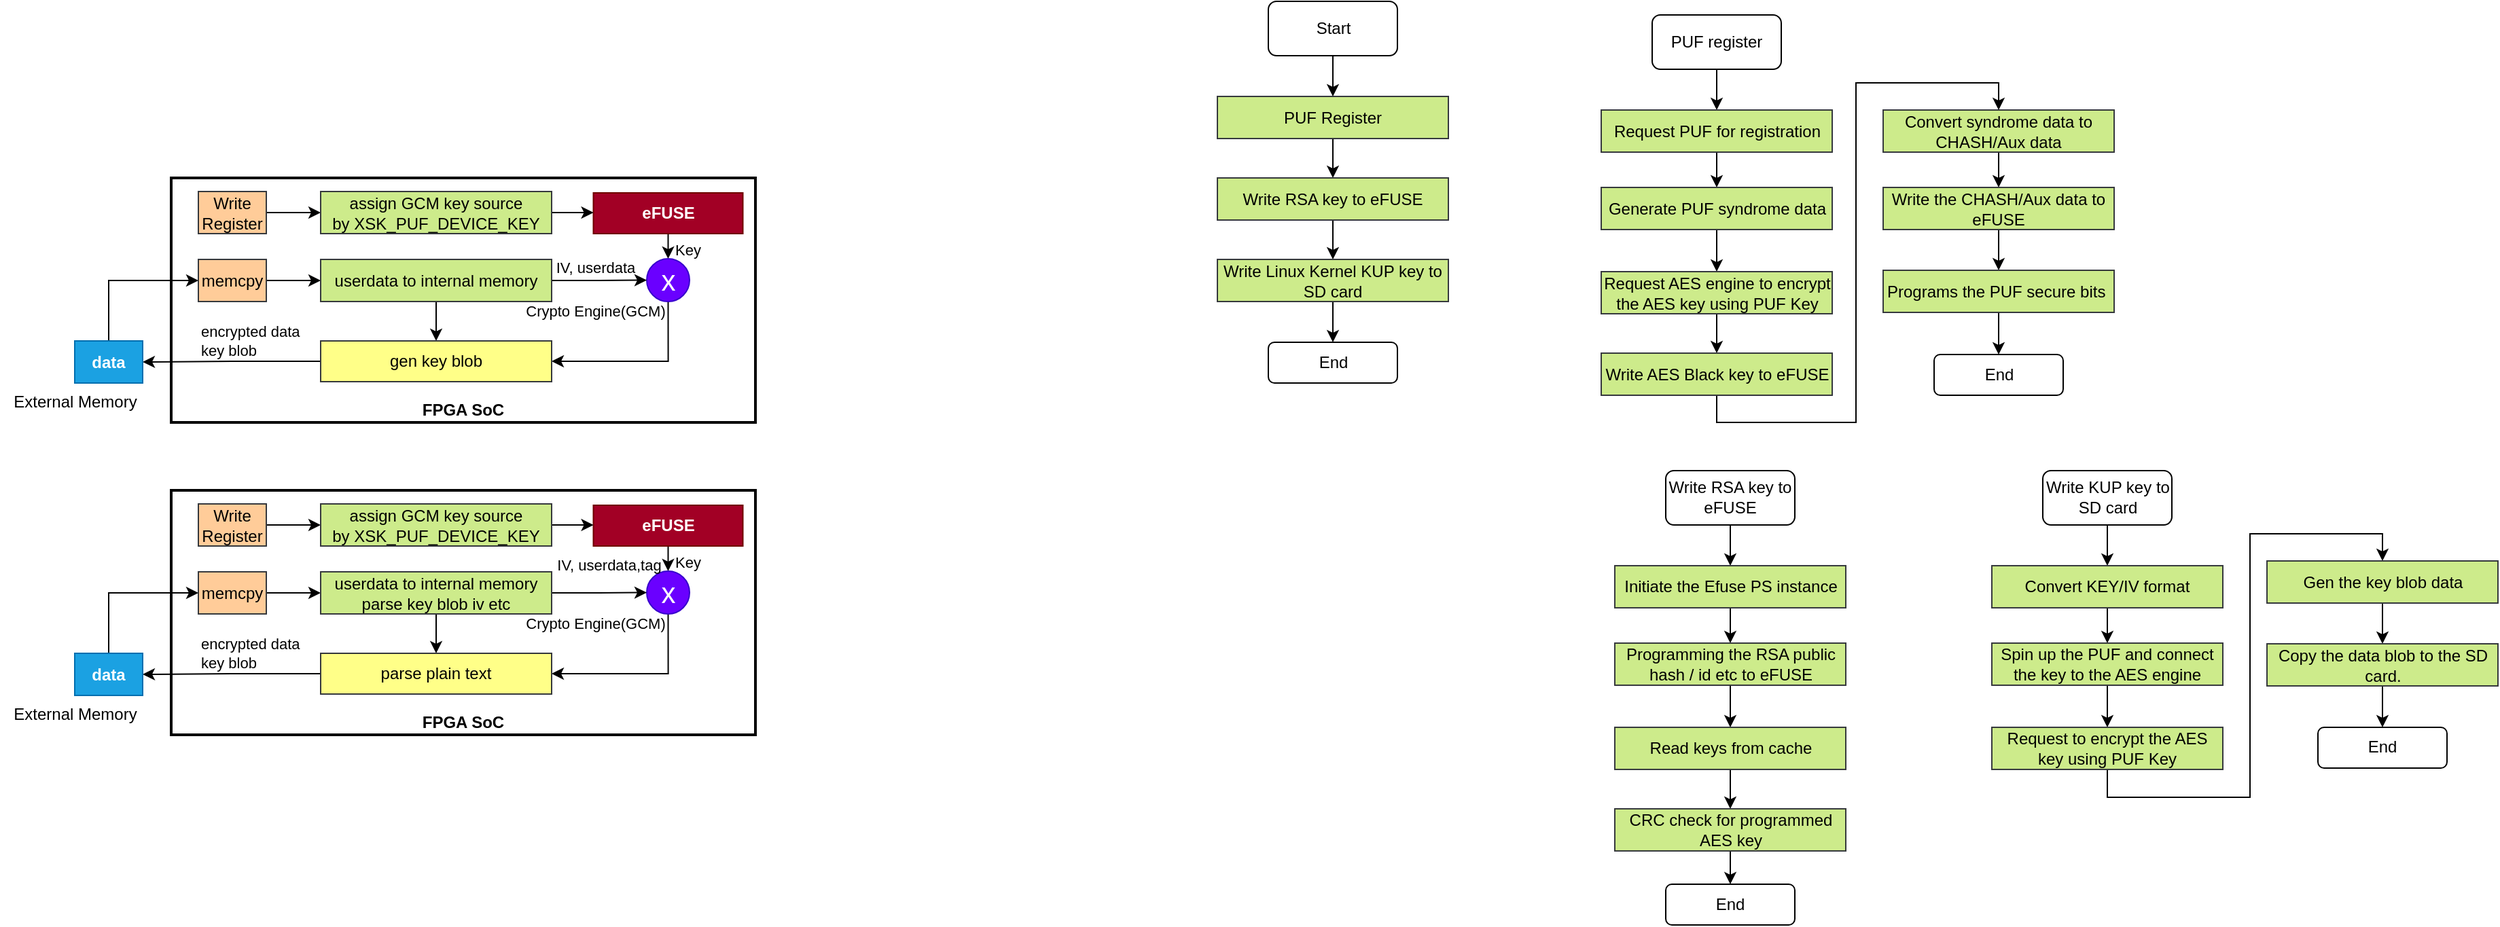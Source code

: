 <mxfile version="20.7.4" type="device"><diagram id="eOrjNteVhnYl1yW6FZCV" name="第 1 页"><mxGraphModel dx="965" dy="587" grid="1" gridSize="10" guides="1" tooltips="1" connect="1" arrows="1" fold="1" page="1" pageScale="1" pageWidth="827" pageHeight="1169" math="0" shadow="0"><root><mxCell id="0"/><mxCell id="1" parent="0"/><mxCell id="HHF_aMySW7nhZMweLyzL-1" value="FPGA SoC" style="rounded=0;whiteSpace=wrap;html=1;verticalAlign=bottom;strokeWidth=2;fontStyle=1" parent="1" vertex="1"><mxGeometry x="430" y="240" width="430" height="180" as="geometry"/></mxCell><mxCell id="HHF_aMySW7nhZMweLyzL-4" value="External Memory" style="text;html=1;align=center;verticalAlign=middle;resizable=0;points=[];autosize=1;strokeColor=none;fillColor=none;" parent="1" vertex="1"><mxGeometry x="304" y="390" width="110" height="30" as="geometry"/></mxCell><mxCell id="HHF_aMySW7nhZMweLyzL-14" style="edgeStyle=orthogonalEdgeStyle;rounded=0;orthogonalLoop=1;jettySize=auto;html=1;exitX=0.5;exitY=1;exitDx=0;exitDy=0;entryX=0.5;entryY=0;entryDx=0;entryDy=0;fontSize=21;" parent="1" source="HHF_aMySW7nhZMweLyzL-6" target="HHF_aMySW7nhZMweLyzL-9" edge="1"><mxGeometry relative="1" as="geometry"/></mxCell><mxCell id="HHF_aMySW7nhZMweLyzL-6" value="eFUSE" style="rounded=0;whiteSpace=wrap;html=1;fillColor=#a20025;strokeColor=#6F0000;fontColor=#ffffff;fontStyle=1" parent="1" vertex="1"><mxGeometry x="740.75" y="251" width="110" height="30" as="geometry"/></mxCell><mxCell id="HHF_aMySW7nhZMweLyzL-11" style="edgeStyle=orthogonalEdgeStyle;rounded=0;orthogonalLoop=1;jettySize=auto;html=1;exitX=1;exitY=0.5;exitDx=0;exitDy=0;fontSize=21;" parent="1" source="HHF_aMySW7nhZMweLyzL-7" target="HHF_aMySW7nhZMweLyzL-8" edge="1"><mxGeometry relative="1" as="geometry"/></mxCell><mxCell id="HHF_aMySW7nhZMweLyzL-7" value="Write Register" style="rounded=0;whiteSpace=wrap;html=1;fillColor=#ffcc99;strokeColor=#36393d;" parent="1" vertex="1"><mxGeometry x="450" y="250" width="50" height="31" as="geometry"/></mxCell><mxCell id="HHF_aMySW7nhZMweLyzL-16" style="edgeStyle=orthogonalEdgeStyle;rounded=0;orthogonalLoop=1;jettySize=auto;html=1;exitX=1;exitY=0.5;exitDx=0;exitDy=0;entryX=0;entryY=0.5;entryDx=0;entryDy=0;fontSize=21;" parent="1" source="HHF_aMySW7nhZMweLyzL-8" target="HHF_aMySW7nhZMweLyzL-6" edge="1"><mxGeometry relative="1" as="geometry"/></mxCell><mxCell id="HHF_aMySW7nhZMweLyzL-8" value="assign GCM key source by&amp;nbsp;XSK_PUF_DEVICE_KEY" style="rounded=0;whiteSpace=wrap;html=1;fillColor=#cdeb8b;strokeColor=#36393d;" parent="1" vertex="1"><mxGeometry x="540" y="250" width="170" height="31" as="geometry"/></mxCell><mxCell id="HHF_aMySW7nhZMweLyzL-28" style="edgeStyle=orthogonalEdgeStyle;rounded=0;orthogonalLoop=1;jettySize=auto;html=1;exitX=0.5;exitY=1;exitDx=0;exitDy=0;entryX=1;entryY=0.5;entryDx=0;entryDy=0;fontSize=11;" parent="1" source="HHF_aMySW7nhZMweLyzL-9" target="HHF_aMySW7nhZMweLyzL-23" edge="1"><mxGeometry relative="1" as="geometry"/></mxCell><mxCell id="HHF_aMySW7nhZMweLyzL-9" value="x" style="ellipse;whiteSpace=wrap;html=1;aspect=fixed;fontSize=21;fillColor=#6a00ff;fontColor=#ffffff;strokeColor=#3700CC;" parent="1" vertex="1"><mxGeometry x="780" y="299.5" width="31.5" height="31.5" as="geometry"/></mxCell><mxCell id="HHF_aMySW7nhZMweLyzL-18" style="edgeStyle=orthogonalEdgeStyle;rounded=0;orthogonalLoop=1;jettySize=auto;html=1;exitX=1;exitY=0.5;exitDx=0;exitDy=0;fontSize=21;" parent="1" source="HHF_aMySW7nhZMweLyzL-15" target="HHF_aMySW7nhZMweLyzL-17" edge="1"><mxGeometry relative="1" as="geometry"/></mxCell><mxCell id="HHF_aMySW7nhZMweLyzL-15" value="memcpy" style="rounded=0;whiteSpace=wrap;html=1;fillColor=#ffcc99;strokeColor=#36393d;" parent="1" vertex="1"><mxGeometry x="450" y="300" width="50" height="31" as="geometry"/></mxCell><mxCell id="HHF_aMySW7nhZMweLyzL-19" style="edgeStyle=orthogonalEdgeStyle;rounded=0;orthogonalLoop=1;jettySize=auto;html=1;exitX=1;exitY=0.5;exitDx=0;exitDy=0;entryX=0;entryY=0.5;entryDx=0;entryDy=0;fontSize=21;" parent="1" source="HHF_aMySW7nhZMweLyzL-17" target="HHF_aMySW7nhZMweLyzL-9" edge="1"><mxGeometry relative="1" as="geometry"/></mxCell><mxCell id="HHF_aMySW7nhZMweLyzL-29" style="edgeStyle=orthogonalEdgeStyle;rounded=0;orthogonalLoop=1;jettySize=auto;html=1;exitX=0.5;exitY=1;exitDx=0;exitDy=0;fontSize=11;" parent="1" source="HHF_aMySW7nhZMweLyzL-17" target="HHF_aMySW7nhZMweLyzL-23" edge="1"><mxGeometry relative="1" as="geometry"/></mxCell><mxCell id="HHF_aMySW7nhZMweLyzL-17" value="userdata to internal memory" style="rounded=0;whiteSpace=wrap;html=1;fillColor=#cdeb8b;strokeColor=#36393d;" parent="1" vertex="1"><mxGeometry x="540" y="300" width="170" height="31" as="geometry"/></mxCell><mxCell id="HHF_aMySW7nhZMweLyzL-20" value="IV, userdata" style="text;html=1;align=center;verticalAlign=middle;resizable=0;points=[];autosize=1;strokeColor=none;fillColor=none;fontSize=11;" parent="1" vertex="1"><mxGeometry x="702" y="291" width="80" height="30" as="geometry"/></mxCell><mxCell id="HHF_aMySW7nhZMweLyzL-21" value="Key" style="text;html=1;align=center;verticalAlign=middle;resizable=0;points=[];autosize=1;strokeColor=none;fillColor=none;fontSize=11;" parent="1" vertex="1"><mxGeometry x="790" y="278" width="40" height="30" as="geometry"/></mxCell><mxCell id="HHF_aMySW7nhZMweLyzL-31" style="edgeStyle=orthogonalEdgeStyle;rounded=0;orthogonalLoop=1;jettySize=auto;html=1;exitX=0;exitY=0.5;exitDx=0;exitDy=0;fontSize=11;" parent="1" source="HHF_aMySW7nhZMweLyzL-23" target="HHF_aMySW7nhZMweLyzL-30" edge="1"><mxGeometry relative="1" as="geometry"/></mxCell><mxCell id="HHF_aMySW7nhZMweLyzL-23" value="gen key blob" style="rounded=0;whiteSpace=wrap;html=1;fillColor=#ffff88;strokeColor=#36393d;" parent="1" vertex="1"><mxGeometry x="540" y="360" width="170" height="30" as="geometry"/></mxCell><mxCell id="HHF_aMySW7nhZMweLyzL-32" style="edgeStyle=orthogonalEdgeStyle;rounded=0;orthogonalLoop=1;jettySize=auto;html=1;exitX=0.5;exitY=0;exitDx=0;exitDy=0;entryX=0;entryY=0.5;entryDx=0;entryDy=0;fontSize=11;" parent="1" source="HHF_aMySW7nhZMweLyzL-30" target="HHF_aMySW7nhZMweLyzL-15" edge="1"><mxGeometry relative="1" as="geometry"/></mxCell><mxCell id="HHF_aMySW7nhZMweLyzL-30" value="data" style="rounded=0;whiteSpace=wrap;html=1;fillColor=#1ba1e2;fontColor=#ffffff;strokeColor=#006EAF;fontStyle=1" parent="1" vertex="1"><mxGeometry x="359" y="360" width="50" height="31" as="geometry"/></mxCell><mxCell id="HHF_aMySW7nhZMweLyzL-33" value="Crypto Engine(GCM)" style="text;html=1;align=center;verticalAlign=middle;resizable=0;points=[];autosize=1;strokeColor=none;fillColor=none;fontSize=11;" parent="1" vertex="1"><mxGeometry x="677" y="323" width="130" height="30" as="geometry"/></mxCell><mxCell id="HHF_aMySW7nhZMweLyzL-34" value="encrypted data&lt;br&gt;key blob" style="text;html=1;align=left;verticalAlign=middle;resizable=0;points=[];autosize=1;strokeColor=none;fillColor=none;fontSize=11;" parent="1" vertex="1"><mxGeometry x="450" y="340" width="100" height="40" as="geometry"/></mxCell><mxCell id="HHF_aMySW7nhZMweLyzL-35" value="FPGA SoC" style="rounded=0;whiteSpace=wrap;html=1;verticalAlign=bottom;strokeWidth=2;fontStyle=1" parent="1" vertex="1"><mxGeometry x="430" y="470" width="430" height="180" as="geometry"/></mxCell><mxCell id="HHF_aMySW7nhZMweLyzL-36" value="External Memory" style="text;html=1;align=center;verticalAlign=middle;resizable=0;points=[];autosize=1;strokeColor=none;fillColor=none;" parent="1" vertex="1"><mxGeometry x="304" y="620" width="110" height="30" as="geometry"/></mxCell><mxCell id="HHF_aMySW7nhZMweLyzL-37" style="edgeStyle=orthogonalEdgeStyle;rounded=0;orthogonalLoop=1;jettySize=auto;html=1;exitX=0.5;exitY=1;exitDx=0;exitDy=0;entryX=0.5;entryY=0;entryDx=0;entryDy=0;fontSize=21;" parent="1" source="HHF_aMySW7nhZMweLyzL-38" target="HHF_aMySW7nhZMweLyzL-44" edge="1"><mxGeometry relative="1" as="geometry"/></mxCell><mxCell id="HHF_aMySW7nhZMweLyzL-38" value="eFUSE" style="rounded=0;whiteSpace=wrap;html=1;fillColor=#a20025;strokeColor=#6F0000;fontColor=#ffffff;fontStyle=1" parent="1" vertex="1"><mxGeometry x="740.75" y="481" width="110" height="30" as="geometry"/></mxCell><mxCell id="HHF_aMySW7nhZMweLyzL-39" style="edgeStyle=orthogonalEdgeStyle;rounded=0;orthogonalLoop=1;jettySize=auto;html=1;exitX=1;exitY=0.5;exitDx=0;exitDy=0;fontSize=21;" parent="1" source="HHF_aMySW7nhZMweLyzL-40" target="HHF_aMySW7nhZMweLyzL-42" edge="1"><mxGeometry relative="1" as="geometry"/></mxCell><mxCell id="HHF_aMySW7nhZMweLyzL-40" value="Write Register" style="rounded=0;whiteSpace=wrap;html=1;fillColor=#ffcc99;strokeColor=#36393d;" parent="1" vertex="1"><mxGeometry x="450" y="480" width="50" height="31" as="geometry"/></mxCell><mxCell id="HHF_aMySW7nhZMweLyzL-41" style="edgeStyle=orthogonalEdgeStyle;rounded=0;orthogonalLoop=1;jettySize=auto;html=1;exitX=1;exitY=0.5;exitDx=0;exitDy=0;entryX=0;entryY=0.5;entryDx=0;entryDy=0;fontSize=21;" parent="1" source="HHF_aMySW7nhZMweLyzL-42" target="HHF_aMySW7nhZMweLyzL-38" edge="1"><mxGeometry relative="1" as="geometry"/></mxCell><mxCell id="HHF_aMySW7nhZMweLyzL-42" value="assign GCM key source by&amp;nbsp;XSK_PUF_DEVICE_KEY" style="rounded=0;whiteSpace=wrap;html=1;fillColor=#cdeb8b;strokeColor=#36393d;" parent="1" vertex="1"><mxGeometry x="540" y="480" width="170" height="31" as="geometry"/></mxCell><mxCell id="HHF_aMySW7nhZMweLyzL-43" style="edgeStyle=orthogonalEdgeStyle;rounded=0;orthogonalLoop=1;jettySize=auto;html=1;exitX=0.5;exitY=1;exitDx=0;exitDy=0;entryX=1;entryY=0.5;entryDx=0;entryDy=0;fontSize=11;" parent="1" source="HHF_aMySW7nhZMweLyzL-44" target="HHF_aMySW7nhZMweLyzL-53" edge="1"><mxGeometry relative="1" as="geometry"/></mxCell><mxCell id="HHF_aMySW7nhZMweLyzL-44" value="x" style="ellipse;whiteSpace=wrap;html=1;aspect=fixed;fontSize=21;fillColor=#6a00ff;fontColor=#ffffff;strokeColor=#3700CC;" parent="1" vertex="1"><mxGeometry x="780" y="529.5" width="31.5" height="31.5" as="geometry"/></mxCell><mxCell id="HHF_aMySW7nhZMweLyzL-45" style="edgeStyle=orthogonalEdgeStyle;rounded=0;orthogonalLoop=1;jettySize=auto;html=1;exitX=1;exitY=0.5;exitDx=0;exitDy=0;fontSize=21;" parent="1" source="HHF_aMySW7nhZMweLyzL-46" target="HHF_aMySW7nhZMweLyzL-49" edge="1"><mxGeometry relative="1" as="geometry"/></mxCell><mxCell id="HHF_aMySW7nhZMweLyzL-46" value="memcpy" style="rounded=0;whiteSpace=wrap;html=1;fillColor=#ffcc99;strokeColor=#36393d;" parent="1" vertex="1"><mxGeometry x="450" y="530" width="50" height="31" as="geometry"/></mxCell><mxCell id="HHF_aMySW7nhZMweLyzL-47" style="edgeStyle=orthogonalEdgeStyle;rounded=0;orthogonalLoop=1;jettySize=auto;html=1;exitX=1;exitY=0.5;exitDx=0;exitDy=0;entryX=0;entryY=0.5;entryDx=0;entryDy=0;fontSize=21;" parent="1" source="HHF_aMySW7nhZMweLyzL-49" target="HHF_aMySW7nhZMweLyzL-44" edge="1"><mxGeometry relative="1" as="geometry"/></mxCell><mxCell id="HHF_aMySW7nhZMweLyzL-48" style="edgeStyle=orthogonalEdgeStyle;rounded=0;orthogonalLoop=1;jettySize=auto;html=1;exitX=0.5;exitY=1;exitDx=0;exitDy=0;fontSize=11;" parent="1" source="HHF_aMySW7nhZMweLyzL-49" target="HHF_aMySW7nhZMweLyzL-53" edge="1"><mxGeometry relative="1" as="geometry"/></mxCell><mxCell id="HHF_aMySW7nhZMweLyzL-49" value="userdata to internal memory&lt;br&gt;parse key blob iv etc" style="rounded=0;whiteSpace=wrap;html=1;fillColor=#cdeb8b;strokeColor=#36393d;" parent="1" vertex="1"><mxGeometry x="540" y="530" width="170" height="31" as="geometry"/></mxCell><mxCell id="HHF_aMySW7nhZMweLyzL-50" value="IV, userdata,tag" style="text;html=1;align=center;verticalAlign=middle;resizable=0;points=[];autosize=1;strokeColor=none;fillColor=none;fontSize=11;" parent="1" vertex="1"><mxGeometry x="702" y="510" width="100" height="30" as="geometry"/></mxCell><mxCell id="HHF_aMySW7nhZMweLyzL-51" value="Key" style="text;html=1;align=center;verticalAlign=middle;resizable=0;points=[];autosize=1;strokeColor=none;fillColor=none;fontSize=11;" parent="1" vertex="1"><mxGeometry x="790" y="508" width="40" height="30" as="geometry"/></mxCell><mxCell id="HHF_aMySW7nhZMweLyzL-52" style="edgeStyle=orthogonalEdgeStyle;rounded=0;orthogonalLoop=1;jettySize=auto;html=1;exitX=0;exitY=0.5;exitDx=0;exitDy=0;fontSize=11;" parent="1" source="HHF_aMySW7nhZMweLyzL-53" target="HHF_aMySW7nhZMweLyzL-55" edge="1"><mxGeometry relative="1" as="geometry"/></mxCell><mxCell id="HHF_aMySW7nhZMweLyzL-53" value="parse plain text" style="rounded=0;whiteSpace=wrap;html=1;fillColor=#ffff88;strokeColor=#36393d;" parent="1" vertex="1"><mxGeometry x="540" y="590" width="170" height="30" as="geometry"/></mxCell><mxCell id="HHF_aMySW7nhZMweLyzL-54" style="edgeStyle=orthogonalEdgeStyle;rounded=0;orthogonalLoop=1;jettySize=auto;html=1;exitX=0.5;exitY=0;exitDx=0;exitDy=0;entryX=0;entryY=0.5;entryDx=0;entryDy=0;fontSize=11;" parent="1" source="HHF_aMySW7nhZMweLyzL-55" target="HHF_aMySW7nhZMweLyzL-46" edge="1"><mxGeometry relative="1" as="geometry"/></mxCell><mxCell id="HHF_aMySW7nhZMweLyzL-55" value="data" style="rounded=0;whiteSpace=wrap;html=1;fillColor=#1ba1e2;fontColor=#ffffff;strokeColor=#006EAF;fontStyle=1" parent="1" vertex="1"><mxGeometry x="359" y="590" width="50" height="31" as="geometry"/></mxCell><mxCell id="HHF_aMySW7nhZMweLyzL-56" value="Crypto Engine(GCM)" style="text;html=1;align=center;verticalAlign=middle;resizable=0;points=[];autosize=1;strokeColor=none;fillColor=none;fontSize=11;" parent="1" vertex="1"><mxGeometry x="677" y="553" width="130" height="30" as="geometry"/></mxCell><mxCell id="HHF_aMySW7nhZMweLyzL-57" value="encrypted data&lt;br&gt;key blob" style="text;html=1;align=left;verticalAlign=middle;resizable=0;points=[];autosize=1;strokeColor=none;fillColor=none;fontSize=11;" parent="1" vertex="1"><mxGeometry x="450" y="570" width="100" height="40" as="geometry"/></mxCell><mxCell id="ixAvkGjp0w7p_v3GPEU4-5" style="edgeStyle=orthogonalEdgeStyle;rounded=0;orthogonalLoop=1;jettySize=auto;html=1;exitX=0.5;exitY=1;exitDx=0;exitDy=0;" edge="1" parent="1" source="ixAvkGjp0w7p_v3GPEU4-1" target="ixAvkGjp0w7p_v3GPEU4-4"><mxGeometry relative="1" as="geometry"/></mxCell><mxCell id="ixAvkGjp0w7p_v3GPEU4-1" value="PUF Register" style="rounded=0;whiteSpace=wrap;html=1;fillColor=#cdeb8b;strokeColor=#36393d;" vertex="1" parent="1"><mxGeometry x="1200" y="180" width="170" height="31" as="geometry"/></mxCell><mxCell id="ixAvkGjp0w7p_v3GPEU4-3" style="edgeStyle=orthogonalEdgeStyle;rounded=0;orthogonalLoop=1;jettySize=auto;html=1;exitX=0.5;exitY=1;exitDx=0;exitDy=0;" edge="1" parent="1" source="ixAvkGjp0w7p_v3GPEU4-2" target="ixAvkGjp0w7p_v3GPEU4-1"><mxGeometry relative="1" as="geometry"/></mxCell><mxCell id="ixAvkGjp0w7p_v3GPEU4-2" value="Start" style="rounded=1;whiteSpace=wrap;html=1;" vertex="1" parent="1"><mxGeometry x="1237.5" y="110" width="95" height="40" as="geometry"/></mxCell><mxCell id="ixAvkGjp0w7p_v3GPEU4-7" style="edgeStyle=orthogonalEdgeStyle;rounded=0;orthogonalLoop=1;jettySize=auto;html=1;exitX=0.5;exitY=1;exitDx=0;exitDy=0;entryX=0.5;entryY=0;entryDx=0;entryDy=0;" edge="1" parent="1" source="ixAvkGjp0w7p_v3GPEU4-4" target="ixAvkGjp0w7p_v3GPEU4-6"><mxGeometry relative="1" as="geometry"/></mxCell><mxCell id="ixAvkGjp0w7p_v3GPEU4-4" value="Write RSA key to eFUSE" style="rounded=0;whiteSpace=wrap;html=1;fillColor=#cdeb8b;strokeColor=#36393d;" vertex="1" parent="1"><mxGeometry x="1200" y="240" width="170" height="31" as="geometry"/></mxCell><mxCell id="ixAvkGjp0w7p_v3GPEU4-10" style="edgeStyle=orthogonalEdgeStyle;rounded=0;orthogonalLoop=1;jettySize=auto;html=1;exitX=0.5;exitY=1;exitDx=0;exitDy=0;" edge="1" parent="1" source="ixAvkGjp0w7p_v3GPEU4-6" target="ixAvkGjp0w7p_v3GPEU4-9"><mxGeometry relative="1" as="geometry"/></mxCell><mxCell id="ixAvkGjp0w7p_v3GPEU4-6" value="Write Linux Kernel KUP key to SD card" style="rounded=0;whiteSpace=wrap;html=1;fillColor=#cdeb8b;strokeColor=#36393d;" vertex="1" parent="1"><mxGeometry x="1200" y="300" width="170" height="31" as="geometry"/></mxCell><mxCell id="ixAvkGjp0w7p_v3GPEU4-9" value="End" style="rounded=1;whiteSpace=wrap;html=1;" vertex="1" parent="1"><mxGeometry x="1237.5" y="361" width="95" height="30" as="geometry"/></mxCell><mxCell id="ixAvkGjp0w7p_v3GPEU4-13" style="edgeStyle=orthogonalEdgeStyle;rounded=0;orthogonalLoop=1;jettySize=auto;html=1;exitX=0.5;exitY=1;exitDx=0;exitDy=0;entryX=0.5;entryY=0;entryDx=0;entryDy=0;" edge="1" parent="1" source="ixAvkGjp0w7p_v3GPEU4-11" target="ixAvkGjp0w7p_v3GPEU4-12"><mxGeometry relative="1" as="geometry"/></mxCell><mxCell id="ixAvkGjp0w7p_v3GPEU4-11" value="PUF register" style="rounded=1;whiteSpace=wrap;html=1;" vertex="1" parent="1"><mxGeometry x="1520" y="120" width="95" height="40" as="geometry"/></mxCell><mxCell id="ixAvkGjp0w7p_v3GPEU4-15" style="edgeStyle=orthogonalEdgeStyle;rounded=0;orthogonalLoop=1;jettySize=auto;html=1;exitX=0.5;exitY=1;exitDx=0;exitDy=0;" edge="1" parent="1" source="ixAvkGjp0w7p_v3GPEU4-12" target="ixAvkGjp0w7p_v3GPEU4-14"><mxGeometry relative="1" as="geometry"/></mxCell><mxCell id="ixAvkGjp0w7p_v3GPEU4-12" value="Request PUF for registration" style="rounded=0;whiteSpace=wrap;html=1;fillColor=#cdeb8b;strokeColor=#36393d;" vertex="1" parent="1"><mxGeometry x="1482.5" y="190" width="170" height="31" as="geometry"/></mxCell><mxCell id="ixAvkGjp0w7p_v3GPEU4-17" style="edgeStyle=orthogonalEdgeStyle;rounded=0;orthogonalLoop=1;jettySize=auto;html=1;exitX=0.5;exitY=1;exitDx=0;exitDy=0;entryX=0.5;entryY=0;entryDx=0;entryDy=0;" edge="1" parent="1" source="ixAvkGjp0w7p_v3GPEU4-14" target="ixAvkGjp0w7p_v3GPEU4-16"><mxGeometry relative="1" as="geometry"/></mxCell><mxCell id="ixAvkGjp0w7p_v3GPEU4-14" value="Generate PUF syndrome data" style="rounded=0;whiteSpace=wrap;html=1;fillColor=#cdeb8b;strokeColor=#36393d;" vertex="1" parent="1"><mxGeometry x="1482.5" y="247" width="170" height="31" as="geometry"/></mxCell><mxCell id="ixAvkGjp0w7p_v3GPEU4-27" style="edgeStyle=orthogonalEdgeStyle;rounded=0;orthogonalLoop=1;jettySize=auto;html=1;exitX=0.5;exitY=1;exitDx=0;exitDy=0;entryX=0.5;entryY=0;entryDx=0;entryDy=0;" edge="1" parent="1" source="ixAvkGjp0w7p_v3GPEU4-16" target="ixAvkGjp0w7p_v3GPEU4-26"><mxGeometry relative="1" as="geometry"/></mxCell><mxCell id="ixAvkGjp0w7p_v3GPEU4-16" value="Request AES engine to encrypt the AES key using PUF Key" style="rounded=0;whiteSpace=wrap;html=1;fillColor=#cdeb8b;strokeColor=#36393d;" vertex="1" parent="1"><mxGeometry x="1482.5" y="309" width="170" height="31" as="geometry"/></mxCell><mxCell id="ixAvkGjp0w7p_v3GPEU4-21" style="edgeStyle=orthogonalEdgeStyle;rounded=0;orthogonalLoop=1;jettySize=auto;html=1;exitX=0.5;exitY=1;exitDx=0;exitDy=0;" edge="1" parent="1" source="ixAvkGjp0w7p_v3GPEU4-18" target="ixAvkGjp0w7p_v3GPEU4-20"><mxGeometry relative="1" as="geometry"/></mxCell><mxCell id="ixAvkGjp0w7p_v3GPEU4-18" value="Convert syndrome data to CHASH/Aux data" style="rounded=0;whiteSpace=wrap;html=1;fillColor=#cdeb8b;strokeColor=#36393d;" vertex="1" parent="1"><mxGeometry x="1690" y="190" width="170" height="31" as="geometry"/></mxCell><mxCell id="ixAvkGjp0w7p_v3GPEU4-23" style="edgeStyle=orthogonalEdgeStyle;rounded=0;orthogonalLoop=1;jettySize=auto;html=1;exitX=0.5;exitY=1;exitDx=0;exitDy=0;" edge="1" parent="1" source="ixAvkGjp0w7p_v3GPEU4-20" target="ixAvkGjp0w7p_v3GPEU4-22"><mxGeometry relative="1" as="geometry"/></mxCell><mxCell id="ixAvkGjp0w7p_v3GPEU4-20" value="Write the CHASH/Aux data to eFUSE" style="rounded=0;whiteSpace=wrap;html=1;fillColor=#cdeb8b;strokeColor=#36393d;" vertex="1" parent="1"><mxGeometry x="1690" y="247" width="170" height="31" as="geometry"/></mxCell><mxCell id="ixAvkGjp0w7p_v3GPEU4-25" style="edgeStyle=orthogonalEdgeStyle;rounded=0;orthogonalLoop=1;jettySize=auto;html=1;exitX=0.5;exitY=1;exitDx=0;exitDy=0;entryX=0.5;entryY=0;entryDx=0;entryDy=0;" edge="1" parent="1" source="ixAvkGjp0w7p_v3GPEU4-22" target="ixAvkGjp0w7p_v3GPEU4-24"><mxGeometry relative="1" as="geometry"/></mxCell><mxCell id="ixAvkGjp0w7p_v3GPEU4-22" value="Programs the PUF secure bits&amp;nbsp;" style="rounded=0;whiteSpace=wrap;html=1;fillColor=#cdeb8b;strokeColor=#36393d;" vertex="1" parent="1"><mxGeometry x="1690" y="308" width="170" height="31" as="geometry"/></mxCell><mxCell id="ixAvkGjp0w7p_v3GPEU4-24" value="End" style="rounded=1;whiteSpace=wrap;html=1;" vertex="1" parent="1"><mxGeometry x="1727.5" y="370" width="95" height="30" as="geometry"/></mxCell><mxCell id="ixAvkGjp0w7p_v3GPEU4-28" style="edgeStyle=orthogonalEdgeStyle;rounded=0;orthogonalLoop=1;jettySize=auto;html=1;exitX=0.5;exitY=1;exitDx=0;exitDy=0;entryX=0.5;entryY=0;entryDx=0;entryDy=0;" edge="1" parent="1" source="ixAvkGjp0w7p_v3GPEU4-26" target="ixAvkGjp0w7p_v3GPEU4-18"><mxGeometry relative="1" as="geometry"><Array as="points"><mxPoint x="1568" y="420"/><mxPoint x="1670" y="420"/><mxPoint x="1670" y="170"/><mxPoint x="1775" y="170"/></Array></mxGeometry></mxCell><mxCell id="ixAvkGjp0w7p_v3GPEU4-26" value="Write AES Black key to eFUSE" style="rounded=0;whiteSpace=wrap;html=1;fillColor=#cdeb8b;strokeColor=#36393d;" vertex="1" parent="1"><mxGeometry x="1482.5" y="369" width="170" height="31" as="geometry"/></mxCell><mxCell id="ixAvkGjp0w7p_v3GPEU4-29" style="edgeStyle=orthogonalEdgeStyle;rounded=0;orthogonalLoop=1;jettySize=auto;html=1;exitX=0.5;exitY=1;exitDx=0;exitDy=0;entryX=0.5;entryY=0;entryDx=0;entryDy=0;" edge="1" parent="1" source="ixAvkGjp0w7p_v3GPEU4-30" target="ixAvkGjp0w7p_v3GPEU4-32"><mxGeometry relative="1" as="geometry"/></mxCell><mxCell id="ixAvkGjp0w7p_v3GPEU4-30" value="Write RSA key to eFUSE" style="rounded=1;whiteSpace=wrap;html=1;" vertex="1" parent="1"><mxGeometry x="1530" y="455.49" width="95" height="40" as="geometry"/></mxCell><mxCell id="ixAvkGjp0w7p_v3GPEU4-31" style="edgeStyle=orthogonalEdgeStyle;rounded=0;orthogonalLoop=1;jettySize=auto;html=1;exitX=0.5;exitY=1;exitDx=0;exitDy=0;" edge="1" parent="1" source="ixAvkGjp0w7p_v3GPEU4-32" target="ixAvkGjp0w7p_v3GPEU4-34"><mxGeometry relative="1" as="geometry"/></mxCell><mxCell id="ixAvkGjp0w7p_v3GPEU4-32" value="Initiate the Efuse PS instance" style="rounded=0;whiteSpace=wrap;html=1;fillColor=#cdeb8b;strokeColor=#36393d;" vertex="1" parent="1"><mxGeometry x="1492.5" y="525.49" width="170" height="31" as="geometry"/></mxCell><mxCell id="ixAvkGjp0w7p_v3GPEU4-33" style="edgeStyle=orthogonalEdgeStyle;rounded=0;orthogonalLoop=1;jettySize=auto;html=1;exitX=0.5;exitY=1;exitDx=0;exitDy=0;entryX=0.5;entryY=0;entryDx=0;entryDy=0;" edge="1" parent="1" source="ixAvkGjp0w7p_v3GPEU4-34" target="ixAvkGjp0w7p_v3GPEU4-36"><mxGeometry relative="1" as="geometry"/></mxCell><mxCell id="ixAvkGjp0w7p_v3GPEU4-34" value="Programming the RSA public hash / id etc to eFUSE" style="rounded=0;whiteSpace=wrap;html=1;fillColor=#cdeb8b;strokeColor=#36393d;" vertex="1" parent="1"><mxGeometry x="1492.5" y="582.49" width="170" height="31" as="geometry"/></mxCell><mxCell id="ixAvkGjp0w7p_v3GPEU4-35" style="edgeStyle=orthogonalEdgeStyle;rounded=0;orthogonalLoop=1;jettySize=auto;html=1;exitX=0.5;exitY=1;exitDx=0;exitDy=0;entryX=0.5;entryY=0;entryDx=0;entryDy=0;" edge="1" parent="1" source="ixAvkGjp0w7p_v3GPEU4-36" target="ixAvkGjp0w7p_v3GPEU4-45"><mxGeometry relative="1" as="geometry"/></mxCell><mxCell id="ixAvkGjp0w7p_v3GPEU4-36" value="Read keys from cache" style="rounded=0;whiteSpace=wrap;html=1;fillColor=#cdeb8b;strokeColor=#36393d;" vertex="1" parent="1"><mxGeometry x="1492.5" y="644.49" width="170" height="31" as="geometry"/></mxCell><mxCell id="ixAvkGjp0w7p_v3GPEU4-43" value="End" style="rounded=1;whiteSpace=wrap;html=1;" vertex="1" parent="1"><mxGeometry x="1530" y="760" width="95" height="30" as="geometry"/></mxCell><mxCell id="ixAvkGjp0w7p_v3GPEU4-46" style="edgeStyle=orthogonalEdgeStyle;rounded=0;orthogonalLoop=1;jettySize=auto;html=1;exitX=0.5;exitY=1;exitDx=0;exitDy=0;entryX=0.5;entryY=0;entryDx=0;entryDy=0;" edge="1" parent="1" source="ixAvkGjp0w7p_v3GPEU4-45" target="ixAvkGjp0w7p_v3GPEU4-43"><mxGeometry relative="1" as="geometry"/></mxCell><mxCell id="ixAvkGjp0w7p_v3GPEU4-45" value="CRC check for programmed AES key" style="rounded=0;whiteSpace=wrap;html=1;fillColor=#cdeb8b;strokeColor=#36393d;" vertex="1" parent="1"><mxGeometry x="1492.5" y="704.49" width="170" height="31" as="geometry"/></mxCell><mxCell id="ixAvkGjp0w7p_v3GPEU4-47" style="edgeStyle=orthogonalEdgeStyle;rounded=0;orthogonalLoop=1;jettySize=auto;html=1;exitX=0.5;exitY=1;exitDx=0;exitDy=0;entryX=0.5;entryY=0;entryDx=0;entryDy=0;" edge="1" parent="1" source="ixAvkGjp0w7p_v3GPEU4-48" target="ixAvkGjp0w7p_v3GPEU4-50"><mxGeometry relative="1" as="geometry"/></mxCell><mxCell id="ixAvkGjp0w7p_v3GPEU4-48" value="Write KUP key to SD card" style="rounded=1;whiteSpace=wrap;html=1;" vertex="1" parent="1"><mxGeometry x="1807.5" y="455.49" width="95" height="40" as="geometry"/></mxCell><mxCell id="ixAvkGjp0w7p_v3GPEU4-49" style="edgeStyle=orthogonalEdgeStyle;rounded=0;orthogonalLoop=1;jettySize=auto;html=1;exitX=0.5;exitY=1;exitDx=0;exitDy=0;" edge="1" parent="1" source="ixAvkGjp0w7p_v3GPEU4-50" target="ixAvkGjp0w7p_v3GPEU4-52"><mxGeometry relative="1" as="geometry"/></mxCell><mxCell id="ixAvkGjp0w7p_v3GPEU4-50" value="Convert KEY/IV format" style="rounded=0;whiteSpace=wrap;html=1;fillColor=#cdeb8b;strokeColor=#36393d;" vertex="1" parent="1"><mxGeometry x="1770" y="525.49" width="170" height="31" as="geometry"/></mxCell><mxCell id="ixAvkGjp0w7p_v3GPEU4-51" style="edgeStyle=orthogonalEdgeStyle;rounded=0;orthogonalLoop=1;jettySize=auto;html=1;exitX=0.5;exitY=1;exitDx=0;exitDy=0;entryX=0.5;entryY=0;entryDx=0;entryDy=0;" edge="1" parent="1" source="ixAvkGjp0w7p_v3GPEU4-52" target="ixAvkGjp0w7p_v3GPEU4-54"><mxGeometry relative="1" as="geometry"/></mxCell><mxCell id="ixAvkGjp0w7p_v3GPEU4-52" value="Spin up the PUF and connect the key to the AES engine" style="rounded=0;whiteSpace=wrap;html=1;fillColor=#cdeb8b;strokeColor=#36393d;" vertex="1" parent="1"><mxGeometry x="1770" y="582.49" width="170" height="31" as="geometry"/></mxCell><mxCell id="ixAvkGjp0w7p_v3GPEU4-53" style="edgeStyle=orthogonalEdgeStyle;rounded=0;orthogonalLoop=1;jettySize=auto;html=1;exitX=0.5;exitY=1;exitDx=0;exitDy=0;entryX=0.5;entryY=0;entryDx=0;entryDy=0;" edge="1" parent="1" source="ixAvkGjp0w7p_v3GPEU4-54" target="ixAvkGjp0w7p_v3GPEU4-57"><mxGeometry relative="1" as="geometry"><Array as="points"><mxPoint x="1855" y="696"/><mxPoint x="1960" y="696"/><mxPoint x="1960" y="502"/><mxPoint x="2058" y="502"/></Array></mxGeometry></mxCell><mxCell id="ixAvkGjp0w7p_v3GPEU4-54" value="Request to encrypt the AES key using PUF Key" style="rounded=0;whiteSpace=wrap;html=1;fillColor=#cdeb8b;strokeColor=#36393d;" vertex="1" parent="1"><mxGeometry x="1770" y="644.49" width="170" height="31" as="geometry"/></mxCell><mxCell id="ixAvkGjp0w7p_v3GPEU4-55" value="End" style="rounded=1;whiteSpace=wrap;html=1;" vertex="1" parent="1"><mxGeometry x="2010" y="644.49" width="95" height="30" as="geometry"/></mxCell><mxCell id="ixAvkGjp0w7p_v3GPEU4-61" style="edgeStyle=orthogonalEdgeStyle;rounded=0;orthogonalLoop=1;jettySize=auto;html=1;exitX=0.5;exitY=1;exitDx=0;exitDy=0;" edge="1" parent="1" source="ixAvkGjp0w7p_v3GPEU4-57" target="ixAvkGjp0w7p_v3GPEU4-58"><mxGeometry relative="1" as="geometry"/></mxCell><mxCell id="ixAvkGjp0w7p_v3GPEU4-57" value="Gen the key blob data" style="rounded=0;whiteSpace=wrap;html=1;fillColor=#cdeb8b;strokeColor=#36393d;" vertex="1" parent="1"><mxGeometry x="1972.5" y="522" width="170" height="31" as="geometry"/></mxCell><mxCell id="ixAvkGjp0w7p_v3GPEU4-62" style="edgeStyle=orthogonalEdgeStyle;rounded=0;orthogonalLoop=1;jettySize=auto;html=1;exitX=0.5;exitY=1;exitDx=0;exitDy=0;" edge="1" parent="1" source="ixAvkGjp0w7p_v3GPEU4-58" target="ixAvkGjp0w7p_v3GPEU4-55"><mxGeometry relative="1" as="geometry"/></mxCell><mxCell id="ixAvkGjp0w7p_v3GPEU4-58" value="Copy the data blob to the SD card." style="rounded=0;whiteSpace=wrap;html=1;fillColor=#cdeb8b;strokeColor=#36393d;" vertex="1" parent="1"><mxGeometry x="1972.5" y="583" width="170" height="31" as="geometry"/></mxCell></root></mxGraphModel></diagram></mxfile>